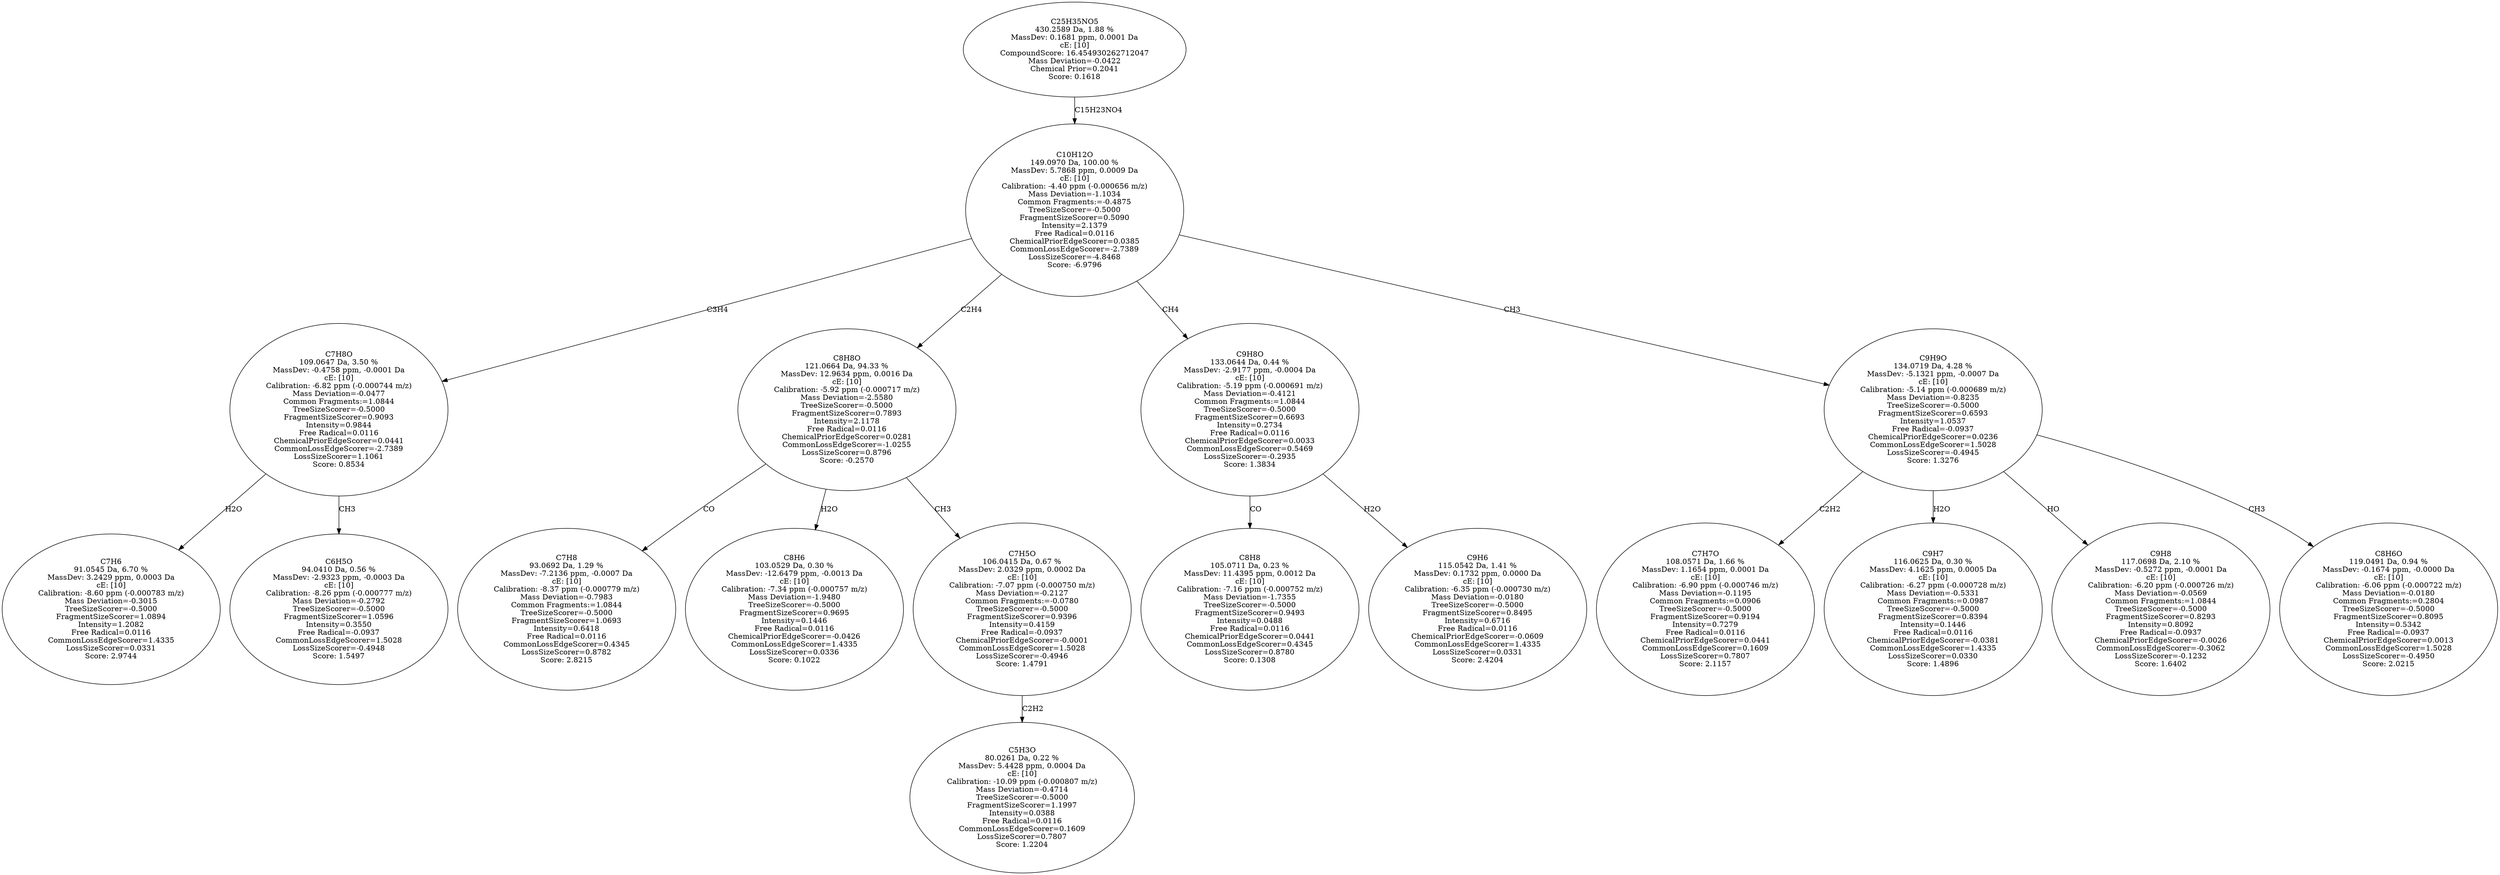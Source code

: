 strict digraph {
v1 [label="C7H6\n91.0545 Da, 6.70 %\nMassDev: 3.2429 ppm, 0.0003 Da\ncE: [10]\nCalibration: -8.60 ppm (-0.000783 m/z)\nMass Deviation=-0.3015\nTreeSizeScorer=-0.5000\nFragmentSizeScorer=1.0894\nIntensity=1.2082\nFree Radical=0.0116\nCommonLossEdgeScorer=1.4335\nLossSizeScorer=0.0331\nScore: 2.9744"];
v2 [label="C6H5O\n94.0410 Da, 0.56 %\nMassDev: -2.9323 ppm, -0.0003 Da\ncE: [10]\nCalibration: -8.26 ppm (-0.000777 m/z)\nMass Deviation=-0.2792\nTreeSizeScorer=-0.5000\nFragmentSizeScorer=1.0596\nIntensity=0.3550\nFree Radical=-0.0937\nCommonLossEdgeScorer=1.5028\nLossSizeScorer=-0.4948\nScore: 1.5497"];
v3 [label="C7H8O\n109.0647 Da, 3.50 %\nMassDev: -0.4758 ppm, -0.0001 Da\ncE: [10]\nCalibration: -6.82 ppm (-0.000744 m/z)\nMass Deviation=-0.0477\nCommon Fragments:=1.0844\nTreeSizeScorer=-0.5000\nFragmentSizeScorer=0.9093\nIntensity=0.9844\nFree Radical=0.0116\nChemicalPriorEdgeScorer=0.0441\nCommonLossEdgeScorer=-2.7389\nLossSizeScorer=1.1061\nScore: 0.8534"];
v4 [label="C7H8\n93.0692 Da, 1.29 %\nMassDev: -7.2136 ppm, -0.0007 Da\ncE: [10]\nCalibration: -8.37 ppm (-0.000779 m/z)\nMass Deviation=-0.7983\nCommon Fragments:=1.0844\nTreeSizeScorer=-0.5000\nFragmentSizeScorer=1.0693\nIntensity=0.6418\nFree Radical=0.0116\nCommonLossEdgeScorer=0.4345\nLossSizeScorer=0.8782\nScore: 2.8215"];
v5 [label="C8H6\n103.0529 Da, 0.30 %\nMassDev: -12.6479 ppm, -0.0013 Da\ncE: [10]\nCalibration: -7.34 ppm (-0.000757 m/z)\nMass Deviation=-1.9480\nTreeSizeScorer=-0.5000\nFragmentSizeScorer=0.9695\nIntensity=0.1446\nFree Radical=0.0116\nChemicalPriorEdgeScorer=-0.0426\nCommonLossEdgeScorer=1.4335\nLossSizeScorer=0.0336\nScore: 0.1022"];
v6 [label="C5H3O\n80.0261 Da, 0.22 %\nMassDev: 5.4428 ppm, 0.0004 Da\ncE: [10]\nCalibration: -10.09 ppm (-0.000807 m/z)\nMass Deviation=-0.4714\nTreeSizeScorer=-0.5000\nFragmentSizeScorer=1.1997\nIntensity=0.0388\nFree Radical=0.0116\nCommonLossEdgeScorer=0.1609\nLossSizeScorer=0.7807\nScore: 1.2204"];
v7 [label="C7H5O\n106.0415 Da, 0.67 %\nMassDev: 2.0329 ppm, 0.0002 Da\ncE: [10]\nCalibration: -7.07 ppm (-0.000750 m/z)\nMass Deviation=-0.2127\nCommon Fragments:=-0.0780\nTreeSizeScorer=-0.5000\nFragmentSizeScorer=0.9396\nIntensity=0.4159\nFree Radical=-0.0937\nChemicalPriorEdgeScorer=-0.0001\nCommonLossEdgeScorer=1.5028\nLossSizeScorer=-0.4946\nScore: 1.4791"];
v8 [label="C8H8O\n121.0664 Da, 94.33 %\nMassDev: 12.9634 ppm, 0.0016 Da\ncE: [10]\nCalibration: -5.92 ppm (-0.000717 m/z)\nMass Deviation=-2.5580\nTreeSizeScorer=-0.5000\nFragmentSizeScorer=0.7893\nIntensity=2.1178\nFree Radical=0.0116\nChemicalPriorEdgeScorer=0.0281\nCommonLossEdgeScorer=-1.0255\nLossSizeScorer=0.8796\nScore: -0.2570"];
v9 [label="C8H8\n105.0711 Da, 0.23 %\nMassDev: 11.4395 ppm, 0.0012 Da\ncE: [10]\nCalibration: -7.16 ppm (-0.000752 m/z)\nMass Deviation=-1.7355\nTreeSizeScorer=-0.5000\nFragmentSizeScorer=0.9493\nIntensity=0.0488\nFree Radical=0.0116\nChemicalPriorEdgeScorer=0.0441\nCommonLossEdgeScorer=0.4345\nLossSizeScorer=0.8780\nScore: 0.1308"];
v10 [label="C9H6\n115.0542 Da, 1.41 %\nMassDev: 0.1732 ppm, 0.0000 Da\ncE: [10]\nCalibration: -6.35 ppm (-0.000730 m/z)\nMass Deviation=-0.0180\nTreeSizeScorer=-0.5000\nFragmentSizeScorer=0.8495\nIntensity=0.6716\nFree Radical=0.0116\nChemicalPriorEdgeScorer=-0.0609\nCommonLossEdgeScorer=1.4335\nLossSizeScorer=0.0331\nScore: 2.4204"];
v11 [label="C9H8O\n133.0644 Da, 0.44 %\nMassDev: -2.9177 ppm, -0.0004 Da\ncE: [10]\nCalibration: -5.19 ppm (-0.000691 m/z)\nMass Deviation=-0.4121\nCommon Fragments:=1.0844\nTreeSizeScorer=-0.5000\nFragmentSizeScorer=0.6693\nIntensity=0.2734\nFree Radical=0.0116\nChemicalPriorEdgeScorer=0.0033\nCommonLossEdgeScorer=0.5469\nLossSizeScorer=-0.2935\nScore: 1.3834"];
v12 [label="C7H7O\n108.0571 Da, 1.66 %\nMassDev: 1.1654 ppm, 0.0001 Da\ncE: [10]\nCalibration: -6.90 ppm (-0.000746 m/z)\nMass Deviation=-0.1195\nCommon Fragments:=0.0906\nTreeSizeScorer=-0.5000\nFragmentSizeScorer=0.9194\nIntensity=0.7279\nFree Radical=0.0116\nChemicalPriorEdgeScorer=0.0441\nCommonLossEdgeScorer=0.1609\nLossSizeScorer=0.7807\nScore: 2.1157"];
v13 [label="C9H7\n116.0625 Da, 0.30 %\nMassDev: 4.1625 ppm, 0.0005 Da\ncE: [10]\nCalibration: -6.27 ppm (-0.000728 m/z)\nMass Deviation=-0.5331\nCommon Fragments:=0.0987\nTreeSizeScorer=-0.5000\nFragmentSizeScorer=0.8394\nIntensity=0.1446\nFree Radical=0.0116\nChemicalPriorEdgeScorer=-0.0381\nCommonLossEdgeScorer=1.4335\nLossSizeScorer=0.0330\nScore: 1.4896"];
v14 [label="C9H8\n117.0698 Da, 2.10 %\nMassDev: -0.5272 ppm, -0.0001 Da\ncE: [10]\nCalibration: -6.20 ppm (-0.000726 m/z)\nMass Deviation=-0.0569\nCommon Fragments:=1.0844\nTreeSizeScorer=-0.5000\nFragmentSizeScorer=0.8293\nIntensity=0.8092\nFree Radical=-0.0937\nChemicalPriorEdgeScorer=-0.0026\nCommonLossEdgeScorer=-0.3062\nLossSizeScorer=-0.1232\nScore: 1.6402"];
v15 [label="C8H6O\n119.0491 Da, 0.94 %\nMassDev: -0.1674 ppm, -0.0000 Da\ncE: [10]\nCalibration: -6.06 ppm (-0.000722 m/z)\nMass Deviation=-0.0180\nCommon Fragments:=0.2804\nTreeSizeScorer=-0.5000\nFragmentSizeScorer=0.8095\nIntensity=0.5342\nFree Radical=-0.0937\nChemicalPriorEdgeScorer=0.0013\nCommonLossEdgeScorer=1.5028\nLossSizeScorer=-0.4950\nScore: 2.0215"];
v16 [label="C9H9O\n134.0719 Da, 4.28 %\nMassDev: -5.1321 ppm, -0.0007 Da\ncE: [10]\nCalibration: -5.14 ppm (-0.000689 m/z)\nMass Deviation=-0.8235\nTreeSizeScorer=-0.5000\nFragmentSizeScorer=0.6593\nIntensity=1.0537\nFree Radical=-0.0937\nChemicalPriorEdgeScorer=0.0236\nCommonLossEdgeScorer=1.5028\nLossSizeScorer=-0.4945\nScore: 1.3276"];
v17 [label="C10H12O\n149.0970 Da, 100.00 %\nMassDev: 5.7868 ppm, 0.0009 Da\ncE: [10]\nCalibration: -4.40 ppm (-0.000656 m/z)\nMass Deviation=-1.1034\nCommon Fragments:=-0.4875\nTreeSizeScorer=-0.5000\nFragmentSizeScorer=0.5090\nIntensity=2.1379\nFree Radical=0.0116\nChemicalPriorEdgeScorer=0.0385\nCommonLossEdgeScorer=-2.7389\nLossSizeScorer=-4.8468\nScore: -6.9796"];
v18 [label="C25H35NO5\n430.2589 Da, 1.88 %\nMassDev: 0.1681 ppm, 0.0001 Da\ncE: [10]\nCompoundScore: 16.454930262712047\nMass Deviation=-0.0422\nChemical Prior=0.2041\nScore: 0.1618"];
v3 -> v1 [label="H2O"];
v3 -> v2 [label="CH3"];
v17 -> v3 [label="C3H4"];
v8 -> v4 [label="CO"];
v8 -> v5 [label="H2O"];
v7 -> v6 [label="C2H2"];
v8 -> v7 [label="CH3"];
v17 -> v8 [label="C2H4"];
v11 -> v9 [label="CO"];
v11 -> v10 [label="H2O"];
v17 -> v11 [label="CH4"];
v16 -> v12 [label="C2H2"];
v16 -> v13 [label="H2O"];
v16 -> v14 [label="HO"];
v16 -> v15 [label="CH3"];
v17 -> v16 [label="CH3"];
v18 -> v17 [label="C15H23NO4"];
}